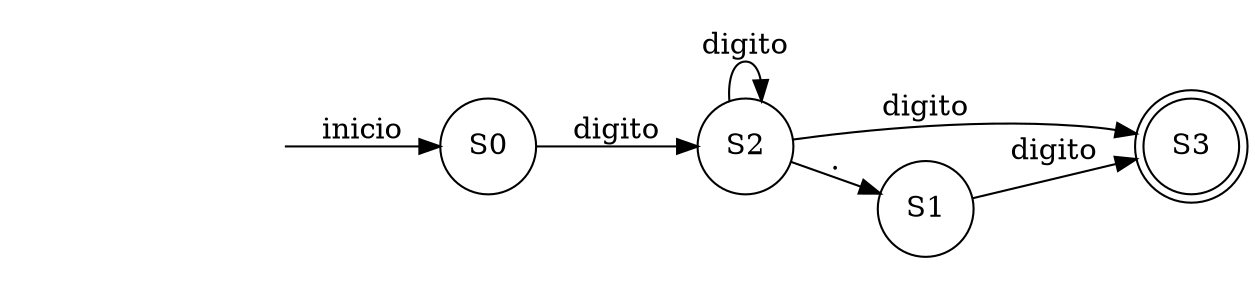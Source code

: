 digraph AFD{
rankdir=LR;
size="13"
S3[peripheries = 2, shape=circle];
node [shape=circle,peripheries = 1];
node [fontcolor=black];
edge [color=black];
secret_node [style=invis];
secret_node -> S0 [label="inicio"];
S0 -> S2[label="digito"];
S1 -> S3[label="digito"];
S2 -> S1[label="."];
S2 -> S2[label="digito"];
S2 -> S3[label="digito"];
}
